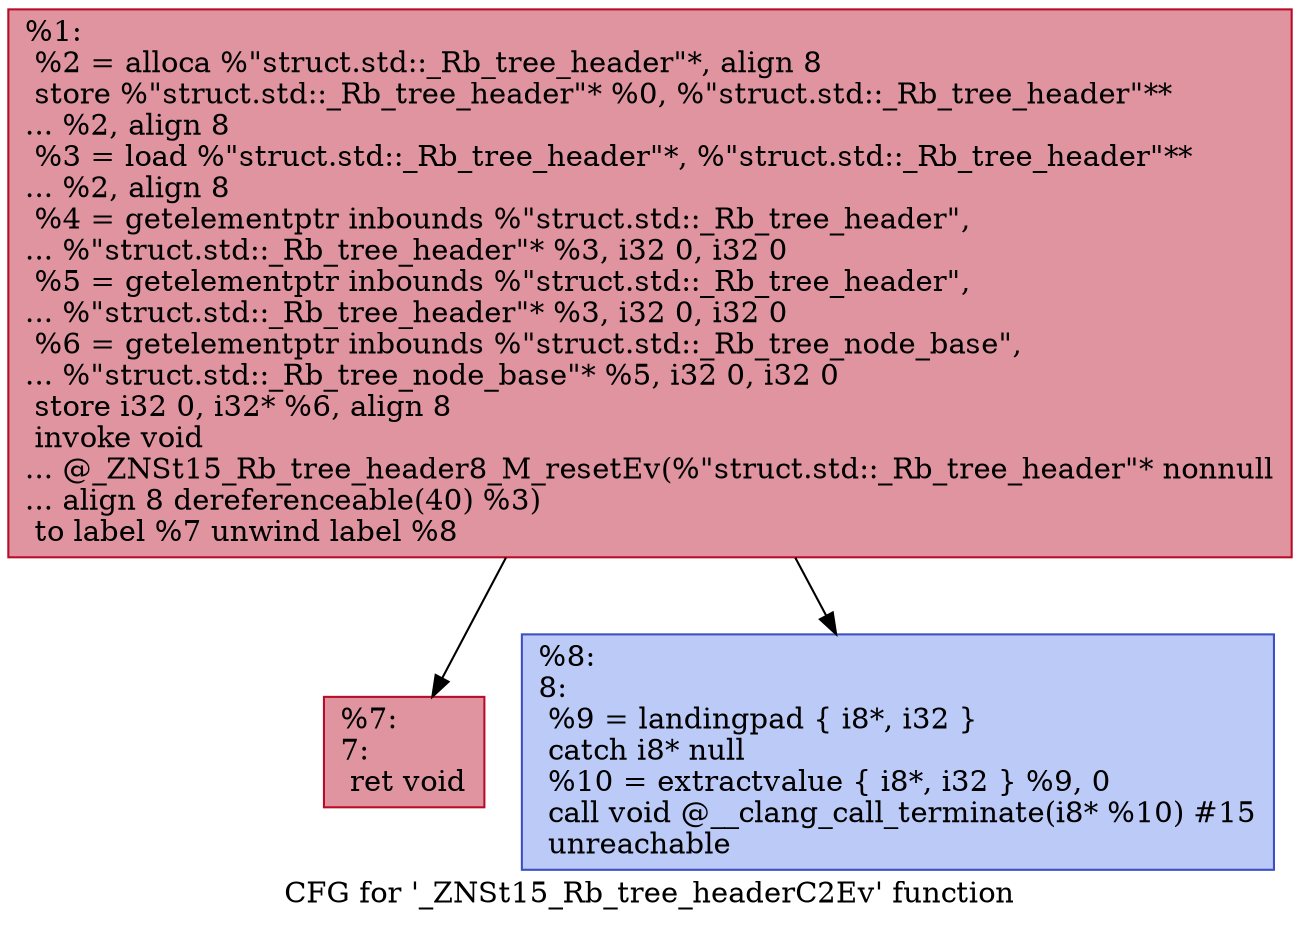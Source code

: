 digraph "CFG for '_ZNSt15_Rb_tree_headerC2Ev' function" {
	label="CFG for '_ZNSt15_Rb_tree_headerC2Ev' function";

	Node0x561d2df37df0 [shape=record,color="#b70d28ff", style=filled, fillcolor="#b70d2870",label="{%1:\l  %2 = alloca %\"struct.std::_Rb_tree_header\"*, align 8\l  store %\"struct.std::_Rb_tree_header\"* %0, %\"struct.std::_Rb_tree_header\"**\l... %2, align 8\l  %3 = load %\"struct.std::_Rb_tree_header\"*, %\"struct.std::_Rb_tree_header\"**\l... %2, align 8\l  %4 = getelementptr inbounds %\"struct.std::_Rb_tree_header\",\l... %\"struct.std::_Rb_tree_header\"* %3, i32 0, i32 0\l  %5 = getelementptr inbounds %\"struct.std::_Rb_tree_header\",\l... %\"struct.std::_Rb_tree_header\"* %3, i32 0, i32 0\l  %6 = getelementptr inbounds %\"struct.std::_Rb_tree_node_base\",\l... %\"struct.std::_Rb_tree_node_base\"* %5, i32 0, i32 0\l  store i32 0, i32* %6, align 8\l  invoke void\l... @_ZNSt15_Rb_tree_header8_M_resetEv(%\"struct.std::_Rb_tree_header\"* nonnull\l... align 8 dereferenceable(40) %3)\l          to label %7 unwind label %8\l}"];
	Node0x561d2df37df0 -> Node0x561d2df38240;
	Node0x561d2df37df0 -> Node0x561d2df38290;
	Node0x561d2df38240 [shape=record,color="#b70d28ff", style=filled, fillcolor="#b70d2870",label="{%7:\l7:                                                \l  ret void\l}"];
	Node0x561d2df38290 [shape=record,color="#3d50c3ff", style=filled, fillcolor="#6687ed70",label="{%8:\l8:                                                \l  %9 = landingpad \{ i8*, i32 \}\l          catch i8* null\l  %10 = extractvalue \{ i8*, i32 \} %9, 0\l  call void @__clang_call_terminate(i8* %10) #15\l  unreachable\l}"];
}
